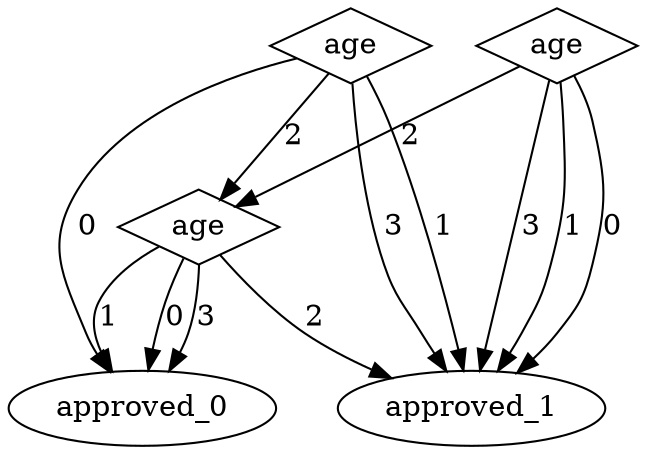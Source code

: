 digraph {
node [label=approved_0,style=""] approved_0
node [label=approved_1,style=""] approved_1
node [label=approved_0,style=""] approved_0
node [label=approved_0,style=""] approved_0
node [label=approved_1,style=""] approved_1
node [label=approved_1,style=""] approved_1
node [label=approved_1,style=""] approved_1
node [label=approved_1,style=""] approved_1
node [label=approved_1,style=""] approved_1
node [label=approved_0,style=""] approved_0
node [label=age,shape="diamond",style=""] 2
node [label=age,shape="diamond",style=""] 1
node [label=age,shape="diamond",style=""] 0

2 -> approved_0 [label="3"]
2 -> approved_1 [label="2"]
2 -> approved_0 [label="1"]
2 -> approved_0 [label="0"]
1 -> approved_1 [label="3"]
1 -> 2 [label="2"]
1 -> approved_1 [label="1"]
1 -> approved_1 [label="0"]
0 -> approved_1 [label="3"]
0 -> 2 [label="2"]
0 -> approved_1 [label="1"]
0 -> approved_0 [label="0"]
}
